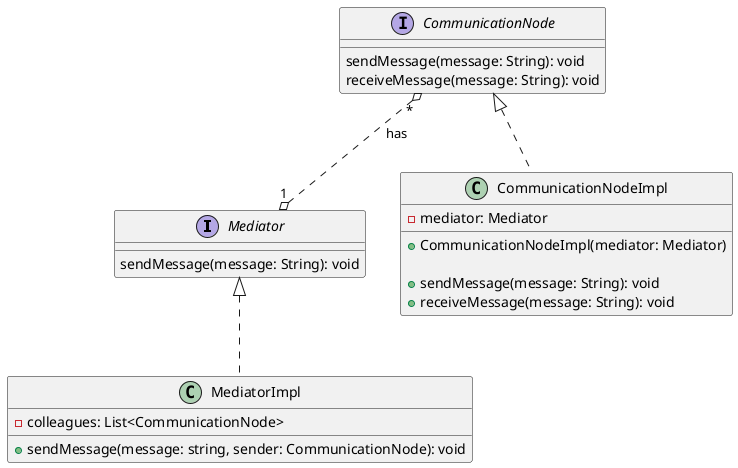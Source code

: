 @startuml
'https://plantuml.com/class-diagram

interface Mediator {
    sendMessage(message: String): void
}

class MediatorImpl implements Mediator{
    - colleagues: List<CommunicationNode>

    + sendMessage(message: string, sender: CommunicationNode): void
}

interface CommunicationNode {
    sendMessage(message: String): void
    receiveMessage(message: String): void
}

class CommunicationNodeImpl implements CommunicationNode {
    - mediator: Mediator

    + CommunicationNodeImpl(mediator: Mediator)

    + sendMessage(message: String): void
    + receiveMessage(message: String): void
}

CommunicationNode "*" o..o "1" Mediator: has

@enduml